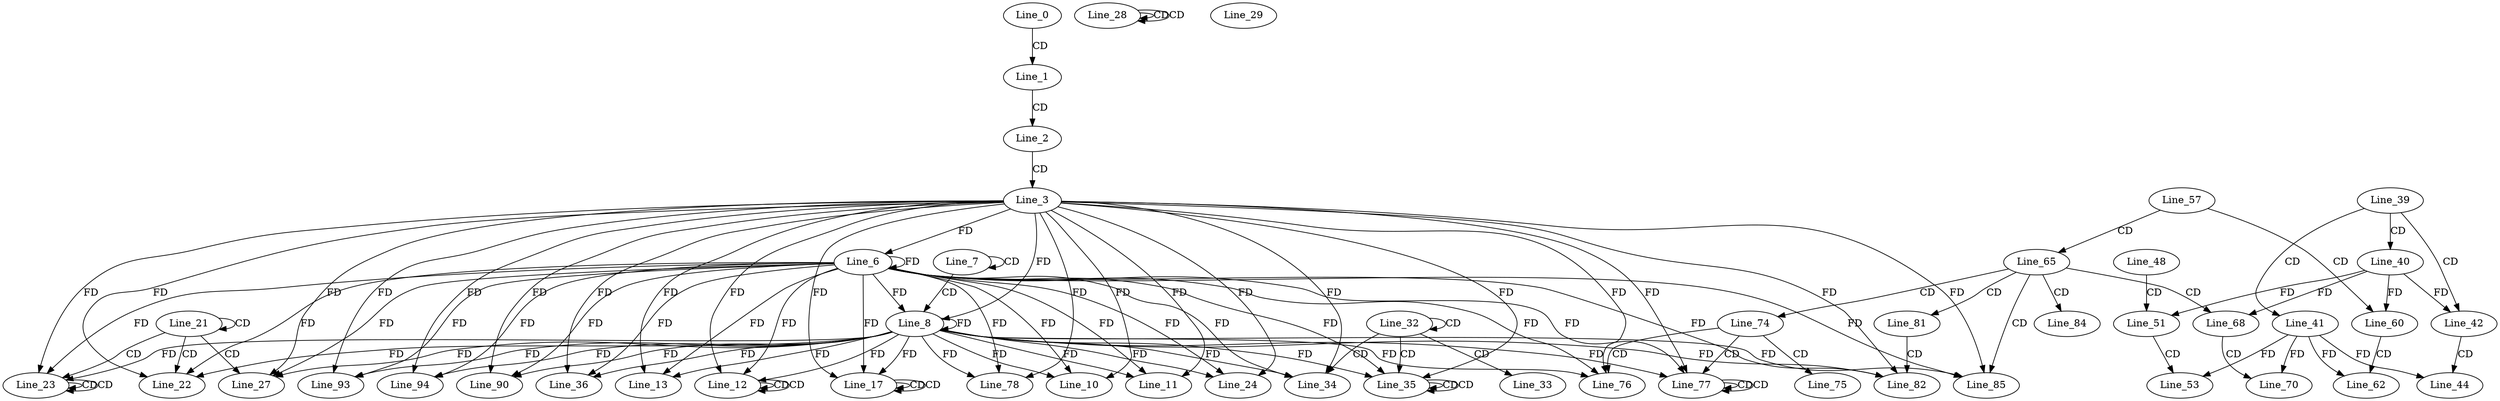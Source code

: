 digraph G {
  Line_0;
  Line_1;
  Line_2;
  Line_3;
  Line_6;
  Line_7;
  Line_7;
  Line_8;
  Line_8;
  Line_10;
  Line_11;
  Line_12;
  Line_12;
  Line_12;
  Line_12;
  Line_13;
  Line_17;
  Line_17;
  Line_17;
  Line_17;
  Line_21;
  Line_21;
  Line_22;
  Line_23;
  Line_23;
  Line_23;
  Line_23;
  Line_24;
  Line_27;
  Line_28;
  Line_28;
  Line_28;
  Line_28;
  Line_29;
  Line_32;
  Line_32;
  Line_33;
  Line_34;
  Line_35;
  Line_35;
  Line_35;
  Line_35;
  Line_36;
  Line_39;
  Line_40;
  Line_41;
  Line_42;
  Line_42;
  Line_44;
  Line_48;
  Line_51;
  Line_51;
  Line_53;
  Line_57;
  Line_60;
  Line_60;
  Line_62;
  Line_65;
  Line_68;
  Line_68;
  Line_70;
  Line_74;
  Line_75;
  Line_76;
  Line_77;
  Line_77;
  Line_77;
  Line_77;
  Line_78;
  Line_81;
  Line_82;
  Line_82;
  Line_84;
  Line_85;
  Line_90;
  Line_93;
  Line_94;
  Line_0 -> Line_1 [ label="CD" ];
  Line_1 -> Line_2 [ label="CD" ];
  Line_2 -> Line_3 [ label="CD" ];
  Line_3 -> Line_6 [ label="FD" ];
  Line_6 -> Line_6 [ label="FD" ];
  Line_7 -> Line_7 [ label="CD" ];
  Line_7 -> Line_8 [ label="CD" ];
  Line_3 -> Line_8 [ label="FD" ];
  Line_6 -> Line_8 [ label="FD" ];
  Line_8 -> Line_8 [ label="FD" ];
  Line_3 -> Line_10 [ label="FD" ];
  Line_6 -> Line_10 [ label="FD" ];
  Line_8 -> Line_10 [ label="FD" ];
  Line_3 -> Line_11 [ label="FD" ];
  Line_6 -> Line_11 [ label="FD" ];
  Line_8 -> Line_11 [ label="FD" ];
  Line_12 -> Line_12 [ label="CD" ];
  Line_12 -> Line_12 [ label="CD" ];
  Line_3 -> Line_12 [ label="FD" ];
  Line_6 -> Line_12 [ label="FD" ];
  Line_8 -> Line_12 [ label="FD" ];
  Line_3 -> Line_13 [ label="FD" ];
  Line_6 -> Line_13 [ label="FD" ];
  Line_8 -> Line_13 [ label="FD" ];
  Line_17 -> Line_17 [ label="CD" ];
  Line_3 -> Line_17 [ label="FD" ];
  Line_6 -> Line_17 [ label="FD" ];
  Line_8 -> Line_17 [ label="FD" ];
  Line_17 -> Line_17 [ label="CD" ];
  Line_21 -> Line_21 [ label="CD" ];
  Line_21 -> Line_22 [ label="CD" ];
  Line_3 -> Line_22 [ label="FD" ];
  Line_6 -> Line_22 [ label="FD" ];
  Line_8 -> Line_22 [ label="FD" ];
  Line_21 -> Line_23 [ label="CD" ];
  Line_23 -> Line_23 [ label="CD" ];
  Line_23 -> Line_23 [ label="CD" ];
  Line_3 -> Line_23 [ label="FD" ];
  Line_6 -> Line_23 [ label="FD" ];
  Line_8 -> Line_23 [ label="FD" ];
  Line_3 -> Line_24 [ label="FD" ];
  Line_6 -> Line_24 [ label="FD" ];
  Line_8 -> Line_24 [ label="FD" ];
  Line_21 -> Line_27 [ label="CD" ];
  Line_3 -> Line_27 [ label="FD" ];
  Line_6 -> Line_27 [ label="FD" ];
  Line_8 -> Line_27 [ label="FD" ];
  Line_28 -> Line_28 [ label="CD" ];
  Line_28 -> Line_28 [ label="CD" ];
  Line_32 -> Line_32 [ label="CD" ];
  Line_32 -> Line_33 [ label="CD" ];
  Line_32 -> Line_34 [ label="CD" ];
  Line_3 -> Line_34 [ label="FD" ];
  Line_6 -> Line_34 [ label="FD" ];
  Line_8 -> Line_34 [ label="FD" ];
  Line_32 -> Line_35 [ label="CD" ];
  Line_35 -> Line_35 [ label="CD" ];
  Line_35 -> Line_35 [ label="CD" ];
  Line_3 -> Line_35 [ label="FD" ];
  Line_6 -> Line_35 [ label="FD" ];
  Line_8 -> Line_35 [ label="FD" ];
  Line_3 -> Line_36 [ label="FD" ];
  Line_6 -> Line_36 [ label="FD" ];
  Line_8 -> Line_36 [ label="FD" ];
  Line_39 -> Line_40 [ label="CD" ];
  Line_39 -> Line_41 [ label="CD" ];
  Line_39 -> Line_42 [ label="CD" ];
  Line_40 -> Line_42 [ label="FD" ];
  Line_42 -> Line_44 [ label="CD" ];
  Line_41 -> Line_44 [ label="FD" ];
  Line_48 -> Line_51 [ label="CD" ];
  Line_40 -> Line_51 [ label="FD" ];
  Line_51 -> Line_53 [ label="CD" ];
  Line_41 -> Line_53 [ label="FD" ];
  Line_57 -> Line_60 [ label="CD" ];
  Line_40 -> Line_60 [ label="FD" ];
  Line_60 -> Line_62 [ label="CD" ];
  Line_41 -> Line_62 [ label="FD" ];
  Line_57 -> Line_65 [ label="CD" ];
  Line_65 -> Line_68 [ label="CD" ];
  Line_40 -> Line_68 [ label="FD" ];
  Line_68 -> Line_70 [ label="CD" ];
  Line_41 -> Line_70 [ label="FD" ];
  Line_65 -> Line_74 [ label="CD" ];
  Line_74 -> Line_75 [ label="CD" ];
  Line_74 -> Line_76 [ label="CD" ];
  Line_3 -> Line_76 [ label="FD" ];
  Line_6 -> Line_76 [ label="FD" ];
  Line_8 -> Line_76 [ label="FD" ];
  Line_74 -> Line_77 [ label="CD" ];
  Line_77 -> Line_77 [ label="CD" ];
  Line_77 -> Line_77 [ label="CD" ];
  Line_3 -> Line_77 [ label="FD" ];
  Line_6 -> Line_77 [ label="FD" ];
  Line_8 -> Line_77 [ label="FD" ];
  Line_3 -> Line_78 [ label="FD" ];
  Line_6 -> Line_78 [ label="FD" ];
  Line_8 -> Line_78 [ label="FD" ];
  Line_65 -> Line_81 [ label="CD" ];
  Line_81 -> Line_82 [ label="CD" ];
  Line_3 -> Line_82 [ label="FD" ];
  Line_6 -> Line_82 [ label="FD" ];
  Line_8 -> Line_82 [ label="FD" ];
  Line_65 -> Line_84 [ label="CD" ];
  Line_65 -> Line_85 [ label="CD" ];
  Line_3 -> Line_85 [ label="FD" ];
  Line_6 -> Line_85 [ label="FD" ];
  Line_8 -> Line_85 [ label="FD" ];
  Line_3 -> Line_90 [ label="FD" ];
  Line_6 -> Line_90 [ label="FD" ];
  Line_8 -> Line_90 [ label="FD" ];
  Line_3 -> Line_93 [ label="FD" ];
  Line_6 -> Line_93 [ label="FD" ];
  Line_8 -> Line_93 [ label="FD" ];
  Line_3 -> Line_94 [ label="FD" ];
  Line_6 -> Line_94 [ label="FD" ];
  Line_8 -> Line_94 [ label="FD" ];
}
